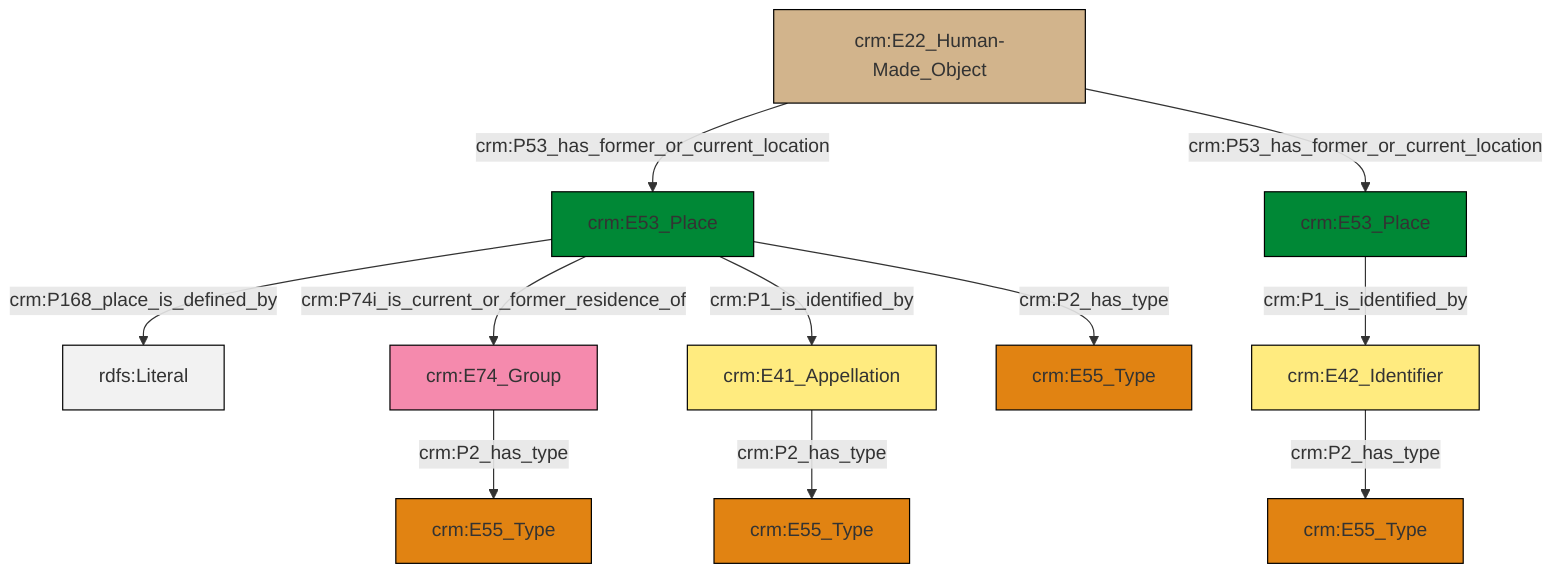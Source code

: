 graph TD
classDef Literal fill:#f2f2f2,stroke:#000000;
classDef CRM_Entity fill:#FFFFFF,stroke:#000000;
classDef Temporal_Entity fill:#00C9E6, stroke:#000000;
classDef Type fill:#E18312, stroke:#000000;
classDef Time-Span fill:#2C9C91, stroke:#000000;
classDef Appellation fill:#FFEB7F, stroke:#000000;
classDef Place fill:#008836, stroke:#000000;
classDef Persistent_Item fill:#B266B2, stroke:#000000;
classDef Conceptual_Object fill:#FFD700, stroke:#000000;
classDef Physical_Thing fill:#D2B48C, stroke:#000000;
classDef Actor fill:#f58aad, stroke:#000000;
classDef PC_Classes fill:#4ce600, stroke:#000000;
classDef Multi fill:#cccccc,stroke:#000000;

4["crm:E22_Human-Made_Object"]:::Physical_Thing -->|crm:P53_has_former_or_current_location| 6["crm:E53_Place"]:::Place
7["crm:E74_Group"]:::Actor -->|crm:P2_has_type| 8["crm:E55_Type"]:::Type
20["crm:E41_Appellation"]:::Appellation -->|crm:P2_has_type| 18["crm:E55_Type"]:::Type
6["crm:E53_Place"]:::Place -->|crm:P168_place_is_defined_by| 21[rdfs:Literal]:::Literal
6["crm:E53_Place"]:::Place -->|crm:P74i_is_current_or_former_residence_of| 7["crm:E74_Group"]:::Actor
6["crm:E53_Place"]:::Place -->|crm:P1_is_identified_by| 20["crm:E41_Appellation"]:::Appellation
6["crm:E53_Place"]:::Place -->|crm:P2_has_type| 2["crm:E55_Type"]:::Type
12["crm:E42_Identifier"]:::Appellation -->|crm:P2_has_type| 14["crm:E55_Type"]:::Type
0["crm:E53_Place"]:::Place -->|crm:P1_is_identified_by| 12["crm:E42_Identifier"]:::Appellation
4["crm:E22_Human-Made_Object"]:::Physical_Thing -->|crm:P53_has_former_or_current_location| 0["crm:E53_Place"]:::Place